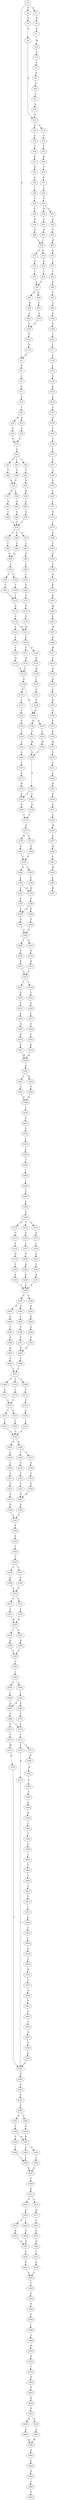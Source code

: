 strict digraph  {
	S0 -> S1 [ label = D ];
	S0 -> S2 [ label = E ];
	S0 -> S3 [ label = R ];
	S1 -> S4 [ label = D ];
	S2 -> S5 [ label = N ];
	S3 -> S6 [ label = A ];
	S4 -> S7 [ label = D ];
	S5 -> S8 [ label = G ];
	S6 -> S9 [ label = A ];
	S7 -> S10 [ label = M ];
	S8 -> S11 [ label = N ];
	S9 -> S12 [ label = Q ];
	S10 -> S13 [ label = E ];
	S11 -> S14 [ label = Q ];
	S11 -> S15 [ label = E ];
	S12 -> S16 [ label = R ];
	S13 -> S17 [ label = K ];
	S14 -> S18 [ label = S ];
	S15 -> S19 [ label = A ];
	S16 -> S20 [ label = T ];
	S17 -> S21 [ label = G ];
	S18 -> S22 [ label = S ];
	S19 -> S23 [ label = P ];
	S20 -> S24 [ label = K ];
	S20 -> S25 [ label = R ];
	S21 -> S26 [ label = S ];
	S22 -> S27 [ label = K ];
	S23 -> S28 [ label = K ];
	S24 -> S29 [ label = G ];
	S25 -> S30 [ label = G ];
	S26 -> S31 [ label = E ];
	S27 -> S32 [ label = E ];
	S28 -> S33 [ label = P ];
	S29 -> S34 [ label = E ];
	S30 -> S34 [ label = E ];
	S31 -> S35 [ label = G ];
	S32 -> S36 [ label = P ];
	S33 -> S37 [ label = P ];
	S34 -> S38 [ label = G ];
	S35 -> S11 [ label = N ];
	S36 -> S39 [ label = I ];
	S37 -> S40 [ label = L ];
	S38 -> S41 [ label = F ];
	S38 -> S42 [ label = T ];
	S38 -> S43 [ label = I ];
	S39 -> S44 [ label = P ];
	S40 -> S45 [ label = P ];
	S41 -> S46 [ label = F ];
	S42 -> S47 [ label = F ];
	S43 -> S48 [ label = F ];
	S44 -> S49 [ label = E ];
	S45 -> S50 [ label = D ];
	S45 -> S51 [ label = T ];
	S46 -> S52 [ label = E ];
	S47 -> S53 [ label = K ];
	S48 -> S52 [ label = E ];
	S49 -> S54 [ label = N ];
	S50 -> S55 [ label = S ];
	S51 -> S56 [ label = G ];
	S52 -> S57 [ label = N ];
	S52 -> S58 [ label = Y ];
	S53 -> S59 [ label = R ];
	S54 -> S60 [ label = Q ];
	S55 -> S61 [ label = Q ];
	S56 -> S62 [ label = T ];
	S57 -> S63 [ label = N ];
	S58 -> S64 [ label = S ];
	S59 -> S65 [ label = E ];
	S60 -> S66 [ label = L ];
	S61 -> S66 [ label = L ];
	S62 -> S67 [ label = M ];
	S63 -> S68 [ label = G ];
	S64 -> S69 [ label = G ];
	S65 -> S70 [ label = G ];
	S66 -> S71 [ label = A ];
	S66 -> S72 [ label = D ];
	S67 -> S73 [ label = R ];
	S68 -> S74 [ label = V ];
	S69 -> S74 [ label = V ];
	S70 -> S74 [ label = V ];
	S71 -> S75 [ label = Q ];
	S72 -> S76 [ label = K ];
	S73 -> S77 [ label = C ];
	S74 -> S78 [ label = T ];
	S74 -> S79 [ label = Q ];
	S74 -> S80 [ label = S ];
	S75 -> S81 [ label = L ];
	S76 -> S82 [ label = L ];
	S77 -> S83 [ label = Y ];
	S78 -> S84 [ label = L ];
	S79 -> S85 [ label = L ];
	S80 -> S86 [ label = L ];
	S81 -> S87 [ label = A ];
	S82 -> S87 [ label = A ];
	S83 -> S88 [ label = S ];
	S84 -> S89 [ label = Q ];
	S85 -> S90 [ label = E ];
	S86 -> S89 [ label = Q ];
	S87 -> S91 [ label = K ];
	S87 -> S92 [ label = N ];
	S88 -> S93 [ label = V ];
	S89 -> S94 [ label = V ];
	S90 -> S95 [ label = V ];
	S91 -> S96 [ label = M ];
	S92 -> S97 [ label = S ];
	S93 -> S98 [ label = E ];
	S94 -> S99 [ label = Y ];
	S94 -> S100 [ label = F ];
	S95 -> S101 [ label = L ];
	S96 -> S102 [ label = A ];
	S97 -> S103 [ label = A ];
	S98 -> S104 [ label = E ];
	S99 -> S105 [ label = F ];
	S100 -> S106 [ label = F ];
	S101 -> S107 [ label = F ];
	S102 -> S108 [ label = A ];
	S103 -> S108 [ label = A ];
	S104 -> S109 [ label = E ];
	S105 -> S110 [ label = I ];
	S106 -> S110 [ label = I ];
	S107 -> S111 [ label = A ];
	S108 -> S112 [ label = N ];
	S109 -> S113 [ label = Y ];
	S110 -> S114 [ label = K ];
	S111 -> S115 [ label = R ];
	S112 -> S116 [ label = H ];
	S113 -> S117 [ label = L ];
	S114 -> S118 [ label = P ];
	S115 -> S119 [ label = P ];
	S116 -> S3 [ label = R ];
	S117 -> S120 [ label = S ];
	S118 -> S121 [ label = M ];
	S118 -> S122 [ label = V ];
	S119 -> S121 [ label = M ];
	S120 -> S123 [ label = L ];
	S121 -> S124 [ label = P ];
	S122 -> S125 [ label = P ];
	S123 -> S126 [ label = E ];
	S124 -> S127 [ label = C ];
	S124 -> S128 [ label = P ];
	S125 -> S129 [ label = Y ];
	S126 -> S130 [ label = E ];
	S127 -> S131 [ label = H ];
	S128 -> S132 [ label = H ];
	S129 -> S133 [ label = H ];
	S130 -> S134 [ label = K ];
	S131 -> S135 [ label = Y ];
	S132 -> S136 [ label = H ];
	S133 -> S135 [ label = Y ];
	S134 -> S137 [ label = Y ];
	S135 -> S138 [ label = R ];
	S136 -> S139 [ label = Y ];
	S137 -> S140 [ label = R ];
	S138 -> S141 [ label = Q ];
	S138 -> S142 [ label = F ];
	S139 -> S143 [ label = S ];
	S140 -> S144 [ label = Y ];
	S141 -> S145 [ label = N ];
	S141 -> S146 [ label = H ];
	S142 -> S147 [ label = L ];
	S143 -> S148 [ label = R ];
	S144 -> S149 [ label = Y ];
	S145 -> S150 [ label = Y ];
	S146 -> S151 [ label = P ];
	S147 -> S152 [ label = F ];
	S148 -> S141 [ label = Q ];
	S149 -> S153 [ label = V ];
	S150 -> S154 [ label = M ];
	S151 -> S155 [ label = M ];
	S152 -> S156 [ label = P ];
	S153 -> S157 [ label = E ];
	S154 -> S158 [ label = G ];
	S155 -> S158 [ label = G ];
	S156 -> S159 [ label = S ];
	S157 -> S160 [ label = Q ];
	S158 -> S161 [ label = R ];
	S159 -> S162 [ label = Y ];
	S160 -> S163 [ label = E ];
	S161 -> S164 [ label = F ];
	S161 -> S165 [ label = Y ];
	S162 -> S166 [ label = A ];
	S163 -> S167 [ label = Y ];
	S164 -> S168 [ label = N ];
	S165 -> S169 [ label = N ];
	S166 -> S170 [ label = I ];
	S167 -> S171 [ label = L ];
	S168 -> S172 [ label = Y ];
	S169 -> S172 [ label = Y ];
	S170 -> S173 [ label = D ];
	S171 -> S174 [ label = R ];
	S172 -> S175 [ label = N ];
	S173 -> S176 [ label = R ];
	S174 -> S177 [ label = I ];
	S175 -> S178 [ label = A ];
	S175 -> S179 [ label = P ];
	S176 -> S164 [ label = F ];
	S177 -> S180 [ label = D ];
	S178 -> S181 [ label = R ];
	S179 -> S182 [ label = R ];
	S180 -> S183 [ label = E ];
	S181 -> S184 [ label = Y ];
	S182 -> S184 [ label = Y ];
	S183 -> S185 [ label = E ];
	S184 -> S186 [ label = N ];
	S184 -> S187 [ label = G ];
	S185 -> S188 [ label = E ];
	S186 -> S189 [ label = P ];
	S187 -> S190 [ label = P ];
	S188 -> S191 [ label = R ];
	S189 -> S192 [ label = F ];
	S189 -> S193 [ label = M ];
	S190 -> S193 [ label = M ];
	S191 -> S194 [ label = K ];
	S192 -> S195 [ label = P ];
	S193 -> S196 [ label = P ];
	S194 -> S197 [ label = R ];
	S195 -> S198 [ label = K ];
	S196 -> S199 [ label = P ];
	S196 -> S198 [ label = K ];
	S197 -> S200 [ label = M ];
	S198 -> S201 [ label = P ];
	S199 -> S202 [ label = P ];
	S200 -> S203 [ label = E ];
	S201 -> S204 [ label = D ];
	S202 -> S204 [ label = D ];
	S203 -> S205 [ label = M ];
	S204 -> S206 [ label = L ];
	S204 -> S207 [ label = F ];
	S205 -> S208 [ label = H ];
	S206 -> S209 [ label = P ];
	S207 -> S210 [ label = H ];
	S208 -> S211 [ label = W ];
	S209 -> S212 [ label = R ];
	S210 -> S213 [ label = R ];
	S211 -> S214 [ label = E ];
	S212 -> S215 [ label = Y ];
	S213 -> S215 [ label = Y ];
	S214 -> S216 [ label = M ];
	S215 -> S217 [ label = I ];
	S215 -> S218 [ label = F ];
	S216 -> S219 [ label = R ];
	S217 -> S220 [ label = A ];
	S218 -> S221 [ label = V ];
	S219 -> S222 [ label = K ];
	S220 -> S223 [ label = P ];
	S221 -> S224 [ label = P ];
	S222 -> S225 [ label = K ];
	S223 -> S226 [ label = E ];
	S224 -> S227 [ label = L ];
	S225 -> S228 [ label = Q ];
	S226 -> S229 [ label = G ];
	S227 -> S230 [ label = G ];
	S228 -> S231 [ label = E ];
	S229 -> S232 [ label = R ];
	S230 -> S233 [ label = L ];
	S231 -> S234 [ label = E ];
	S232 -> S235 [ label = K ];
	S233 -> S236 [ label = K ];
	S234 -> S237 [ label = M ];
	S235 -> S238 [ label = M ];
	S236 -> S238 [ label = M ];
	S237 -> S239 [ label = V ];
	S238 -> S240 [ label = A ];
	S239 -> S241 [ label = A ];
	S240 -> S242 [ label = L ];
	S240 -> S243 [ label = M ];
	S241 -> S244 [ label = E ];
	S242 -> S245 [ label = G ];
	S243 -> S246 [ label = G ];
	S244 -> S247 [ label = K ];
	S245 -> S248 [ label = N ];
	S246 -> S248 [ label = N ];
	S247 -> S249 [ label = K ];
	S248 -> S250 [ label = L ];
	S249 -> S251 [ label = A ];
	S250 -> S252 [ label = E ];
	S251 -> S253 [ label = E ];
	S252 -> S254 [ label = V ];
	S253 -> S255 [ label = M ];
	S254 -> S256 [ label = T ];
	S255 -> S257 [ label = K ];
	S256 -> S258 [ label = P ];
	S257 -> S259 [ label = M ];
	S258 -> S260 [ label = T ];
	S259 -> S261 [ label = K ];
	S260 -> S262 [ label = I ];
	S261 -> S263 [ label = M ];
	S262 -> S264 [ label = S ];
	S263 -> S265 [ label = K ];
	S264 -> S266 [ label = G ];
	S265 -> S267 [ label = M ];
	S266 -> S268 [ label = P ];
	S268 -> S269 [ label = N ];
	S269 -> S270 [ label = N ];
	S269 -> S271 [ label = T ];
	S269 -> S272 [ label = S ];
	S270 -> S273 [ label = N ];
	S271 -> S274 [ label = G ];
	S272 -> S275 [ label = N ];
	S273 -> S276 [ label = V ];
	S274 -> S277 [ label = L ];
	S275 -> S278 [ label = I ];
	S276 -> S279 [ label = N ];
	S277 -> S280 [ label = N ];
	S278 -> S281 [ label = D ];
	S279 -> S282 [ label = S ];
	S280 -> S283 [ label = H ];
	S281 -> S284 [ label = V ];
	S282 -> S285 [ label = K ];
	S283 -> S286 [ label = K ];
	S284 -> S287 [ label = K ];
	S285 -> S288 [ label = P ];
	S286 -> S288 [ label = P ];
	S287 -> S288 [ label = P ];
	S288 -> S289 [ label = P ];
	S288 -> S290 [ label = S ];
	S289 -> S291 [ label = K ];
	S289 -> S292 [ label = R ];
	S290 -> S293 [ label = R ];
	S291 -> S294 [ label = Q ];
	S292 -> S295 [ label = A ];
	S293 -> S296 [ label = P ];
	S294 -> S297 [ label = V ];
	S295 -> S298 [ label = P ];
	S296 -> S299 [ label = A ];
	S297 -> S300 [ label = P ];
	S298 -> S301 [ label = P ];
	S299 -> S302 [ label = P ];
	S300 -> S303 [ label = K ];
	S301 -> S304 [ label = R ];
	S302 -> S304 [ label = R ];
	S303 -> S305 [ label = P ];
	S304 -> S306 [ label = P ];
	S305 -> S307 [ label = L ];
	S306 -> S307 [ label = L ];
	S307 -> S308 [ label = T ];
	S307 -> S309 [ label = A ];
	S307 -> S310 [ label = V ];
	S308 -> S311 [ label = S ];
	S309 -> S312 [ label = T ];
	S310 -> S313 [ label = S ];
	S311 -> S314 [ label = E ];
	S312 -> S315 [ label = E ];
	S313 -> S314 [ label = E ];
	S314 -> S316 [ label = T ];
	S314 -> S317 [ label = E ];
	S315 -> S318 [ label = A ];
	S316 -> S319 [ label = L ];
	S317 -> S320 [ label = L ];
	S318 -> S321 [ label = L ];
	S319 -> S322 [ label = A ];
	S320 -> S322 [ label = A ];
	S321 -> S322 [ label = A ];
	S322 -> S323 [ label = K ];
	S322 -> S324 [ label = R ];
	S323 -> S325 [ label = S ];
	S324 -> S326 [ label = T ];
	S324 -> S327 [ label = A ];
	S325 -> S328 [ label = A ];
	S326 -> S329 [ label = A ];
	S327 -> S330 [ label = A ];
	S328 -> S331 [ label = V ];
	S329 -> S332 [ label = A ];
	S330 -> S333 [ label = T ];
	S331 -> S334 [ label = A ];
	S332 -> S335 [ label = S ];
	S333 -> S336 [ label = S ];
	S334 -> S337 [ label = Q ];
	S335 -> S338 [ label = H ];
	S336 -> S338 [ label = H ];
	S337 -> S339 [ label = Q ];
	S338 -> S340 [ label = Q ];
	S339 -> S341 [ label = A ];
	S340 -> S341 [ label = A ];
	S341 -> S342 [ label = K ];
	S342 -> S343 [ label = K ];
	S343 -> S344 [ label = I ];
	S344 -> S345 [ label = S ];
	S345 -> S346 [ label = S ];
	S345 -> S347 [ label = T ];
	S346 -> S348 [ label = G ];
	S347 -> S349 [ label = G ];
	S348 -> S350 [ label = E ];
	S349 -> S350 [ label = E ];
	S350 -> S351 [ label = S ];
	S350 -> S352 [ label = A ];
	S351 -> S353 [ label = E ];
	S352 -> S354 [ label = E ];
	S353 -> S355 [ label = W ];
	S354 -> S355 [ label = W ];
	S355 -> S356 [ label = T ];
	S355 -> S357 [ label = V ];
	S356 -> S358 [ label = Q ];
	S357 -> S359 [ label = Q ];
	S358 -> S360 [ label = E ];
	S359 -> S360 [ label = E ];
	S360 -> S361 [ label = G ];
	S361 -> S362 [ label = L ];
	S362 -> S363 [ label = S ];
	S362 -> S364 [ label = A ];
	S363 -> S365 [ label = L ];
	S364 -> S366 [ label = L ];
	S365 -> S367 [ label = Q ];
	S366 -> S368 [ label = E ];
	S366 -> S367 [ label = Q ];
	S367 -> S369 [ label = V ];
	S368 -> S370 [ label = V ];
	S369 -> S371 [ label = S ];
	S369 -> S372 [ label = T ];
	S370 -> S372 [ label = T ];
	S371 -> S373 [ label = F ];
	S372 -> S374 [ label = F ];
	S373 -> S375 [ label = M ];
	S374 -> S376 [ label = L ];
	S374 -> S377 [ label = I ];
	S375 -> S378 [ label = K ];
	S376 -> S379 [ label = K ];
	S377 -> S380 [ label = H ];
	S378 -> S381 [ label = A ];
	S379 -> S381 [ label = A ];
	S380 -> S382 [ label = R ];
	S381 -> S383 [ label = H ];
	S382 -> S384 [ label = S ];
	S383 -> S385 [ label = A ];
	S384 -> S386 [ label = S ];
	S385 -> S387 [ label = P ];
	S386 -> S388 [ label = E ];
	S387 -> S389 [ label = G ];
	S388 -> S390 [ label = W ];
	S389 -> S391 [ label = R ];
	S389 -> S392 [ label = E ];
	S390 -> S393 [ label = G ];
	S391 -> S394 [ label = E ];
	S392 -> S395 [ label = E ];
	S393 -> S396 [ label = V ];
	S394 -> S397 [ label = R ];
	S394 -> S398 [ label = S ];
	S395 -> S397 [ label = R ];
	S396 -> S399 [ label = S ];
	S397 -> S400 [ label = L ];
	S397 -> S401 [ label = V ];
	S398 -> S402 [ label = L ];
	S399 -> S403 [ label = L ];
	S400 -> S404 [ label = L ];
	S401 -> S405 [ label = L ];
	S402 -> S404 [ label = L ];
	S403 -> S406 [ label = C ];
	S404 -> S407 [ label = K ];
	S405 -> S407 [ label = K ];
	S406 -> S408 [ label = V ];
	S407 -> S409 [ label = Y ];
	S408 -> S410 [ label = S ];
	S409 -> S411 [ label = Q ];
	S410 -> S412 [ label = L ];
	S411 -> S413 [ label = P ];
	S411 -> S414 [ label = A ];
	S412 -> S415 [ label = I ];
	S413 -> S416 [ label = Q ];
	S414 -> S417 [ label = Q ];
	S415 -> S418 [ label = F ];
	S416 -> S419 [ label = V ];
	S416 -> S420 [ label = I ];
	S417 -> S421 [ label = L ];
	S418 -> S422 [ label = S ];
	S419 -> S423 [ label = R ];
	S420 -> S424 [ label = R ];
	S421 -> S425 [ label = K ];
	S422 -> S426 [ label = L ];
	S423 -> S427 [ label = N ];
	S424 -> S427 [ label = N ];
	S425 -> S428 [ label = N ];
	S426 -> S429 [ label = D ];
	S427 -> S430 [ label = F ];
	S428 -> S431 [ label = Y ];
	S429 -> S432 [ label = A ];
	S430 -> S433 [ label = R ];
	S431 -> S434 [ label = R ];
	S432 -> S435 [ label = W ];
	S433 -> S436 [ label = A ];
	S434 -> S436 [ label = A ];
	S435 -> S437 [ label = A ];
	S436 -> S438 [ label = L ];
	S437 -> S439 [ label = A ];
	S438 -> S440 [ label = E ];
	S439 -> S441 [ label = P ];
	S440 -> S442 [ label = N ];
	S441 -> S443 [ label = S ];
	S442 -> S444 [ label = V ];
	S443 -> S445 [ label = S ];
	S444 -> S446 [ label = L ];
	S445 -> S447 [ label = G ];
	S446 -> S448 [ label = C ];
	S447 -> S449 [ label = V ];
	S448 -> S450 [ label = M ];
	S449 -> S451 [ label = K ];
	S450 -> S452 [ label = P ];
	S451 -> S381 [ label = A ];
	S452 -> S453 [ label = T ];
	S453 -> S454 [ label = K ];
	S454 -> S455 [ label = E ];
	S455 -> S456 [ label = K ];
	S456 -> S457 [ label = P ];
	S457 -> S458 [ label = K ];
	S457 -> S459 [ label = N ];
	S458 -> S460 [ label = A ];
	S459 -> S461 [ label = A ];
	S460 -> S462 [ label = M ];
	S461 -> S462 [ label = M ];
	S462 -> S463 [ label = N ];
	S463 -> S464 [ label = E ];
	S464 -> S465 [ label = E ];
	S465 -> S466 [ label = L ];
	S466 -> S467 [ label = S ];
}
